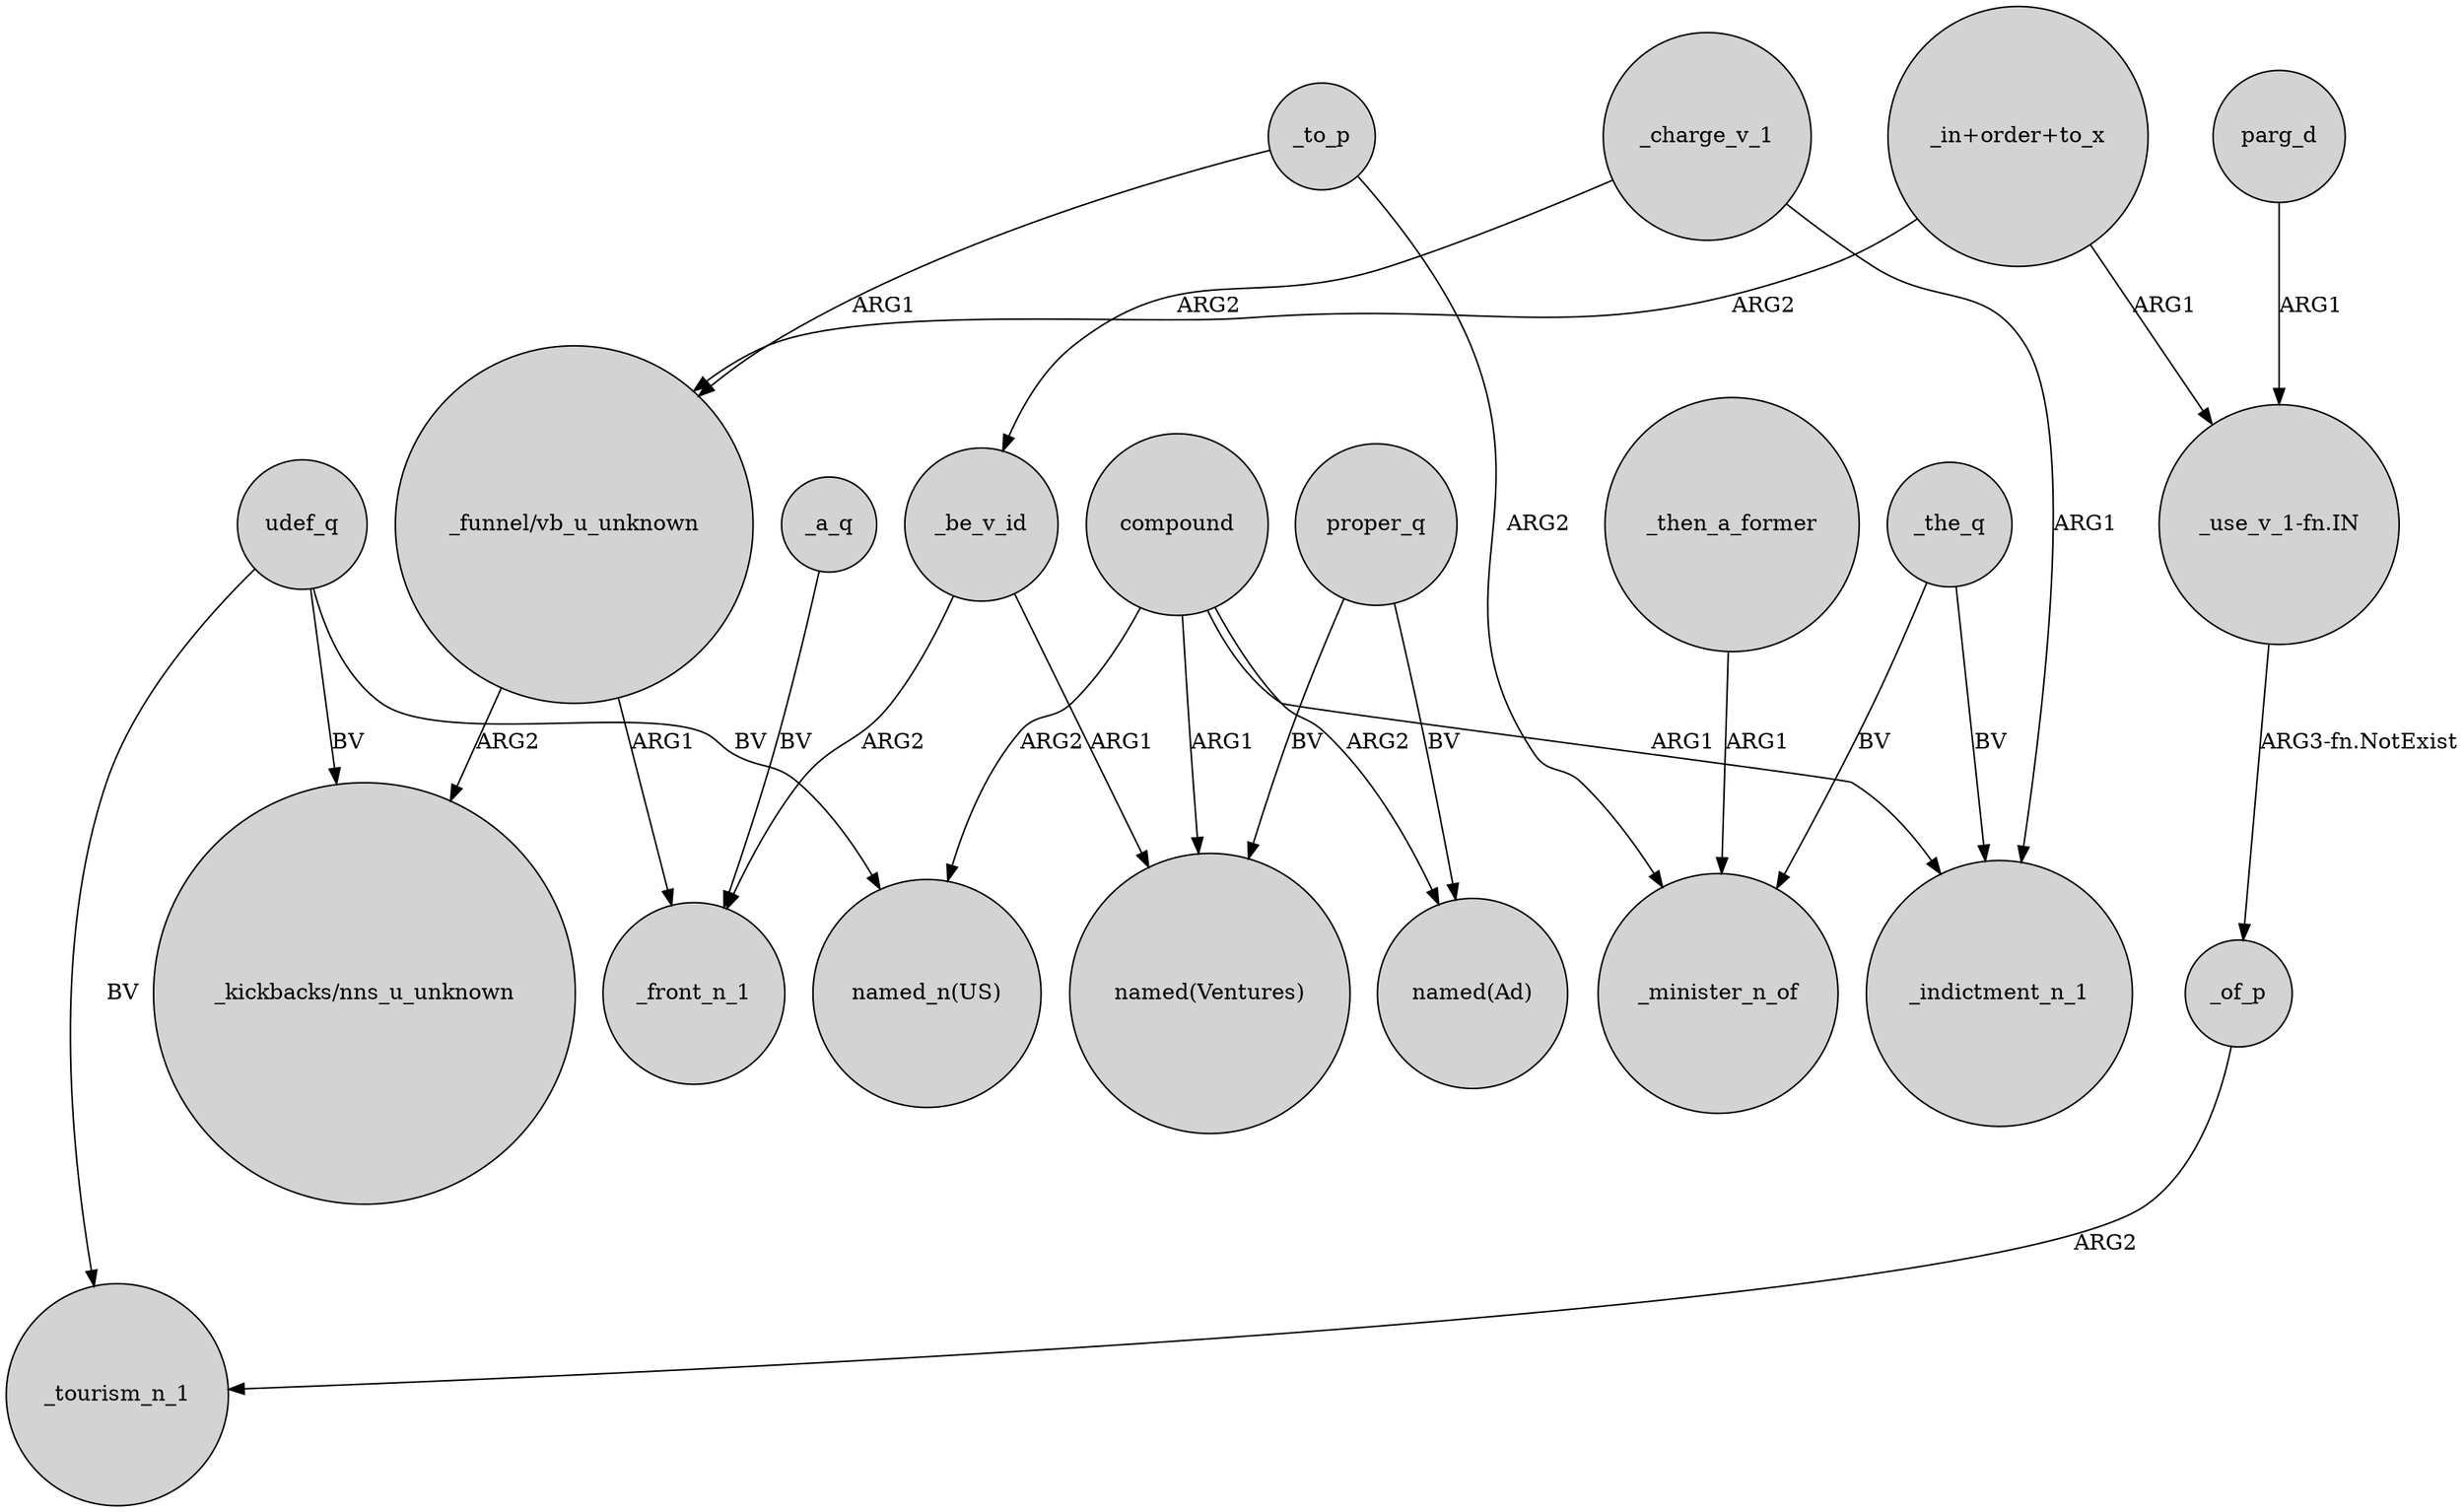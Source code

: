 digraph {
	node [shape=circle style=filled]
	_a_q -> _front_n_1 [label=BV]
	udef_q -> "named_n(US)" [label=BV]
	udef_q -> "_kickbacks/nns_u_unknown" [label=BV]
	"_funnel/vb_u_unknown" -> "_kickbacks/nns_u_unknown" [label=ARG2]
	"_in+order+to_x" -> "_funnel/vb_u_unknown" [label=ARG2]
	compound -> "named_n(US)" [label=ARG2]
	_then_a_former -> _minister_n_of [label=ARG1]
	_be_v_id -> _front_n_1 [label=ARG2]
	"_funnel/vb_u_unknown" -> _front_n_1 [label=ARG1]
	_to_p -> "_funnel/vb_u_unknown" [label=ARG1]
	_be_v_id -> "named(Ventures)" [label=ARG1]
	_the_q -> _minister_n_of [label=BV]
	_the_q -> _indictment_n_1 [label=BV]
	parg_d -> "_use_v_1-fn.IN" [label=ARG1]
	_to_p -> _minister_n_of [label=ARG2]
	"_use_v_1-fn.IN" -> _of_p [label="ARG3-fn.NotExist"]
	"_in+order+to_x" -> "_use_v_1-fn.IN" [label=ARG1]
	compound -> _indictment_n_1 [label=ARG1]
	proper_q -> "named(Ventures)" [label=BV]
	_of_p -> _tourism_n_1 [label=ARG2]
	udef_q -> _tourism_n_1 [label=BV]
	_charge_v_1 -> _indictment_n_1 [label=ARG1]
	proper_q -> "named(Ad)" [label=BV]
	compound -> "named(Ventures)" [label=ARG1]
	compound -> "named(Ad)" [label=ARG2]
	_charge_v_1 -> _be_v_id [label=ARG2]
}
